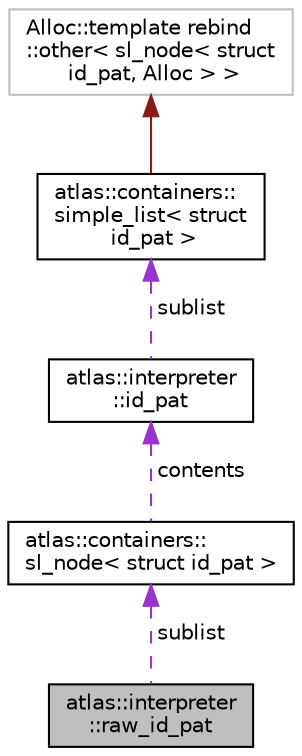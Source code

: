 digraph "atlas::interpreter::raw_id_pat"
{
  edge [fontname="Helvetica",fontsize="10",labelfontname="Helvetica",labelfontsize="10"];
  node [fontname="Helvetica",fontsize="10",shape=record];
  Node1 [label="atlas::interpreter\l::raw_id_pat",height=0.2,width=0.4,color="black", fillcolor="grey75", style="filled", fontcolor="black"];
  Node2 -> Node1 [dir="back",color="darkorchid3",fontsize="10",style="dashed",label=" sublist" ,fontname="Helvetica"];
  Node2 [label="atlas::containers::\lsl_node\< struct id_pat \>",height=0.2,width=0.4,color="black", fillcolor="white", style="filled",URL="$structatlas_1_1containers_1_1sl__node.html"];
  Node3 -> Node2 [dir="back",color="darkorchid3",fontsize="10",style="dashed",label=" contents" ,fontname="Helvetica"];
  Node3 [label="atlas::interpreter\l::id_pat",height=0.2,width=0.4,color="black", fillcolor="white", style="filled",URL="$structatlas_1_1interpreter_1_1id__pat.html"];
  Node4 -> Node3 [dir="back",color="darkorchid3",fontsize="10",style="dashed",label=" sublist" ,fontname="Helvetica"];
  Node4 [label="atlas::containers::\lsimple_list\< struct\l id_pat \>",height=0.2,width=0.4,color="black", fillcolor="white", style="filled",URL="$classatlas_1_1containers_1_1simple__list.html"];
  Node5 -> Node4 [dir="back",color="firebrick4",fontsize="10",style="solid",fontname="Helvetica"];
  Node5 [label="Alloc::template rebind\l::other\< sl_node\< struct\l id_pat, Alloc \> \>",height=0.2,width=0.4,color="grey75", fillcolor="white", style="filled"];
}
